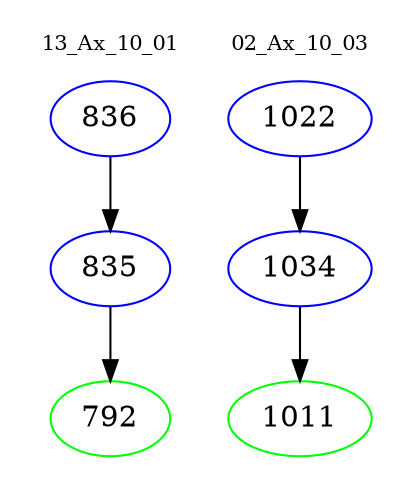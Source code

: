 digraph{
subgraph cluster_0 {
color = white
label = "13_Ax_10_01";
fontsize=10;
T0_836 [label="836", color="blue"]
T0_836 -> T0_835 [color="black"]
T0_835 [label="835", color="blue"]
T0_835 -> T0_792 [color="black"]
T0_792 [label="792", color="green"]
}
subgraph cluster_1 {
color = white
label = "02_Ax_10_03";
fontsize=10;
T1_1022 [label="1022", color="blue"]
T1_1022 -> T1_1034 [color="black"]
T1_1034 [label="1034", color="blue"]
T1_1034 -> T1_1011 [color="black"]
T1_1011 [label="1011", color="green"]
}
}
